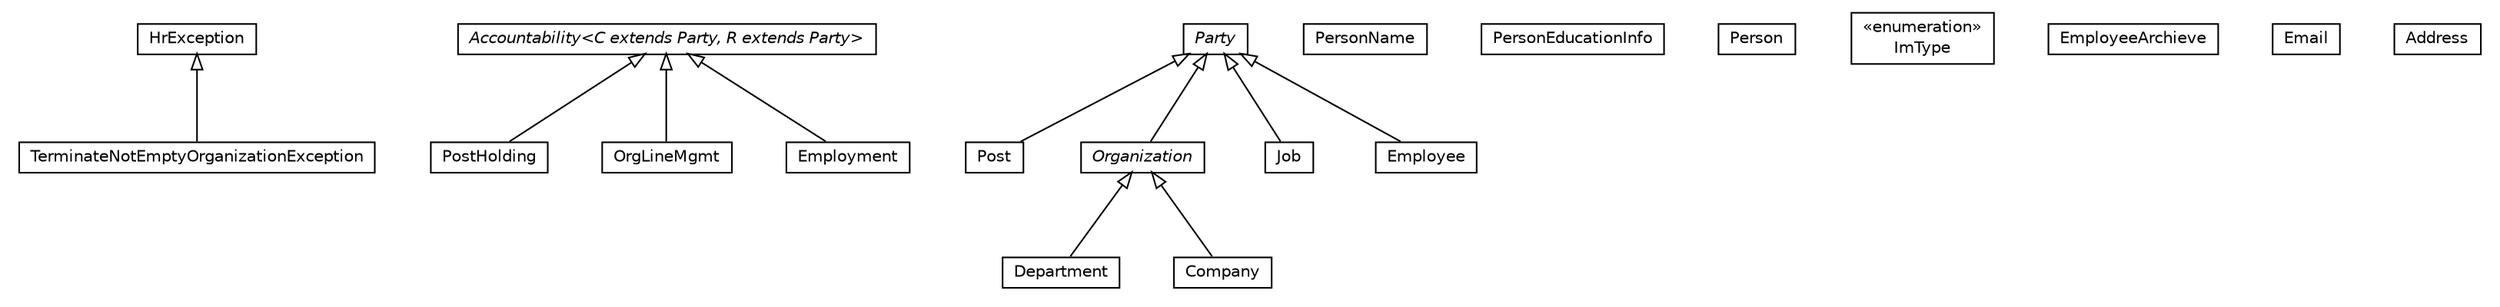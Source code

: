 #!/usr/local/bin/dot
#
# Class diagram 
# Generated by UMLGraph version R5_6_6-8-g8d7759 (http://www.umlgraph.org/)
#

digraph G {
	edge [fontname="Helvetica",fontsize=10,labelfontname="Helvetica",labelfontsize=10];
	node [fontname="Helvetica",fontsize=10,shape=plaintext];
	nodesep=0.25;
	ranksep=0.5;
	// org.dddlib.organisation.domain.TerminateNotEmptyOrganizationException
	c17702 [label=<<table title="org.dddlib.organisation.domain.TerminateNotEmptyOrganizationException" border="0" cellborder="1" cellspacing="0" cellpadding="2" port="p" href="./TerminateNotEmptyOrganizationException.html">
		<tr><td><table border="0" cellspacing="0" cellpadding="1">
<tr><td align="center" balign="center"> TerminateNotEmptyOrganizationException </td></tr>
		</table></td></tr>
		</table>>, URL="./TerminateNotEmptyOrganizationException.html", fontname="Helvetica", fontcolor="black", fontsize=10.0];
	// org.dddlib.organisation.domain.PostHolding
	c17703 [label=<<table title="org.dddlib.organisation.domain.PostHolding" border="0" cellborder="1" cellspacing="0" cellpadding="2" port="p" href="./PostHolding.html">
		<tr><td><table border="0" cellspacing="0" cellpadding="1">
<tr><td align="center" balign="center"> PostHolding </td></tr>
		</table></td></tr>
		</table>>, URL="./PostHolding.html", fontname="Helvetica", fontcolor="black", fontsize=10.0];
	// org.dddlib.organisation.domain.Post
	c17704 [label=<<table title="org.dddlib.organisation.domain.Post" border="0" cellborder="1" cellspacing="0" cellpadding="2" port="p" href="./Post.html">
		<tr><td><table border="0" cellspacing="0" cellpadding="1">
<tr><td align="center" balign="center"> Post </td></tr>
		</table></td></tr>
		</table>>, URL="./Post.html", fontname="Helvetica", fontcolor="black", fontsize=10.0];
	// org.dddlib.organisation.domain.PersonName
	c17705 [label=<<table title="org.dddlib.organisation.domain.PersonName" border="0" cellborder="1" cellspacing="0" cellpadding="2" port="p" href="./PersonName.html">
		<tr><td><table border="0" cellspacing="0" cellpadding="1">
<tr><td align="center" balign="center"> PersonName </td></tr>
		</table></td></tr>
		</table>>, URL="./PersonName.html", fontname="Helvetica", fontcolor="black", fontsize=10.0];
	// org.dddlib.organisation.domain.PersonEducationInfo
	c17706 [label=<<table title="org.dddlib.organisation.domain.PersonEducationInfo" border="0" cellborder="1" cellspacing="0" cellpadding="2" port="p" href="./PersonEducationInfo.html">
		<tr><td><table border="0" cellspacing="0" cellpadding="1">
<tr><td align="center" balign="center"> PersonEducationInfo </td></tr>
		</table></td></tr>
		</table>>, URL="./PersonEducationInfo.html", fontname="Helvetica", fontcolor="black", fontsize=10.0];
	// org.dddlib.organisation.domain.Person
	c17707 [label=<<table title="org.dddlib.organisation.domain.Person" border="0" cellborder="1" cellspacing="0" cellpadding="2" port="p" href="./Person.html">
		<tr><td><table border="0" cellspacing="0" cellpadding="1">
<tr><td align="center" balign="center"> Person </td></tr>
		</table></td></tr>
		</table>>, URL="./Person.html", fontname="Helvetica", fontcolor="black", fontsize=10.0];
	// org.dddlib.organisation.domain.Party
	c17708 [label=<<table title="org.dddlib.organisation.domain.Party" border="0" cellborder="1" cellspacing="0" cellpadding="2" port="p" href="./Party.html">
		<tr><td><table border="0" cellspacing="0" cellpadding="1">
<tr><td align="center" balign="center"><font face="Helvetica-Oblique"> Party </font></td></tr>
		</table></td></tr>
		</table>>, URL="./Party.html", fontname="Helvetica", fontcolor="black", fontsize=10.0];
	// org.dddlib.organisation.domain.Organization
	c17709 [label=<<table title="org.dddlib.organisation.domain.Organization" border="0" cellborder="1" cellspacing="0" cellpadding="2" port="p" href="./Organization.html">
		<tr><td><table border="0" cellspacing="0" cellpadding="1">
<tr><td align="center" balign="center"><font face="Helvetica-Oblique"> Organization </font></td></tr>
		</table></td></tr>
		</table>>, URL="./Organization.html", fontname="Helvetica", fontcolor="black", fontsize=10.0];
	// org.dddlib.organisation.domain.OrgLineMgmt
	c17710 [label=<<table title="org.dddlib.organisation.domain.OrgLineMgmt" border="0" cellborder="1" cellspacing="0" cellpadding="2" port="p" href="./OrgLineMgmt.html">
		<tr><td><table border="0" cellspacing="0" cellpadding="1">
<tr><td align="center" balign="center"> OrgLineMgmt </td></tr>
		</table></td></tr>
		</table>>, URL="./OrgLineMgmt.html", fontname="Helvetica", fontcolor="black", fontsize=10.0];
	// org.dddlib.organisation.domain.Job
	c17711 [label=<<table title="org.dddlib.organisation.domain.Job" border="0" cellborder="1" cellspacing="0" cellpadding="2" port="p" href="./Job.html">
		<tr><td><table border="0" cellspacing="0" cellpadding="1">
<tr><td align="center" balign="center"> Job </td></tr>
		</table></td></tr>
		</table>>, URL="./Job.html", fontname="Helvetica", fontcolor="black", fontsize=10.0];
	// org.dddlib.organisation.domain.ImType
	c17712 [label=<<table title="org.dddlib.organisation.domain.ImType" border="0" cellborder="1" cellspacing="0" cellpadding="2" port="p" href="./ImType.html">
		<tr><td><table border="0" cellspacing="0" cellpadding="1">
<tr><td align="center" balign="center"> &#171;enumeration&#187; </td></tr>
<tr><td align="center" balign="center"> ImType </td></tr>
		</table></td></tr>
		</table>>, URL="./ImType.html", fontname="Helvetica", fontcolor="black", fontsize=10.0];
	// org.dddlib.organisation.domain.HrException
	c17713 [label=<<table title="org.dddlib.organisation.domain.HrException" border="0" cellborder="1" cellspacing="0" cellpadding="2" port="p" href="./HrException.html">
		<tr><td><table border="0" cellspacing="0" cellpadding="1">
<tr><td align="center" balign="center"> HrException </td></tr>
		</table></td></tr>
		</table>>, URL="./HrException.html", fontname="Helvetica", fontcolor="black", fontsize=10.0];
	// org.dddlib.organisation.domain.Employment
	c17714 [label=<<table title="org.dddlib.organisation.domain.Employment" border="0" cellborder="1" cellspacing="0" cellpadding="2" port="p" href="./Employment.html">
		<tr><td><table border="0" cellspacing="0" cellpadding="1">
<tr><td align="center" balign="center"> Employment </td></tr>
		</table></td></tr>
		</table>>, URL="./Employment.html", fontname="Helvetica", fontcolor="black", fontsize=10.0];
	// org.dddlib.organisation.domain.EmployeeArchieve
	c17715 [label=<<table title="org.dddlib.organisation.domain.EmployeeArchieve" border="0" cellborder="1" cellspacing="0" cellpadding="2" port="p" href="./EmployeeArchieve.html">
		<tr><td><table border="0" cellspacing="0" cellpadding="1">
<tr><td align="center" balign="center"> EmployeeArchieve </td></tr>
		</table></td></tr>
		</table>>, URL="./EmployeeArchieve.html", fontname="Helvetica", fontcolor="black", fontsize=10.0];
	// org.dddlib.organisation.domain.Employee
	c17716 [label=<<table title="org.dddlib.organisation.domain.Employee" border="0" cellborder="1" cellspacing="0" cellpadding="2" port="p" href="./Employee.html">
		<tr><td><table border="0" cellspacing="0" cellpadding="1">
<tr><td align="center" balign="center"> Employee </td></tr>
		</table></td></tr>
		</table>>, URL="./Employee.html", fontname="Helvetica", fontcolor="black", fontsize=10.0];
	// org.dddlib.organisation.domain.Email
	c17717 [label=<<table title="org.dddlib.organisation.domain.Email" border="0" cellborder="1" cellspacing="0" cellpadding="2" port="p" href="./Email.html">
		<tr><td><table border="0" cellspacing="0" cellpadding="1">
<tr><td align="center" balign="center"> Email </td></tr>
		</table></td></tr>
		</table>>, URL="./Email.html", fontname="Helvetica", fontcolor="black", fontsize=10.0];
	// org.dddlib.organisation.domain.Department
	c17718 [label=<<table title="org.dddlib.organisation.domain.Department" border="0" cellborder="1" cellspacing="0" cellpadding="2" port="p" href="./Department.html">
		<tr><td><table border="0" cellspacing="0" cellpadding="1">
<tr><td align="center" balign="center"> Department </td></tr>
		</table></td></tr>
		</table>>, URL="./Department.html", fontname="Helvetica", fontcolor="black", fontsize=10.0];
	// org.dddlib.organisation.domain.Company
	c17719 [label=<<table title="org.dddlib.organisation.domain.Company" border="0" cellborder="1" cellspacing="0" cellpadding="2" port="p" href="./Company.html">
		<tr><td><table border="0" cellspacing="0" cellpadding="1">
<tr><td align="center" balign="center"> Company </td></tr>
		</table></td></tr>
		</table>>, URL="./Company.html", fontname="Helvetica", fontcolor="black", fontsize=10.0];
	// org.dddlib.organisation.domain.Address
	c17720 [label=<<table title="org.dddlib.organisation.domain.Address" border="0" cellborder="1" cellspacing="0" cellpadding="2" port="p" href="./Address.html">
		<tr><td><table border="0" cellspacing="0" cellpadding="1">
<tr><td align="center" balign="center"> Address </td></tr>
		</table></td></tr>
		</table>>, URL="./Address.html", fontname="Helvetica", fontcolor="black", fontsize=10.0];
	// org.dddlib.organisation.domain.Accountability<C extends org.dddlib.organisation.domain.Party, R extends org.dddlib.organisation.domain.Party>
	c17721 [label=<<table title="org.dddlib.organisation.domain.Accountability" border="0" cellborder="1" cellspacing="0" cellpadding="2" port="p" href="./Accountability.html">
		<tr><td><table border="0" cellspacing="0" cellpadding="1">
<tr><td align="center" balign="center"><font face="Helvetica-Oblique"> Accountability&lt;C extends Party, R extends Party&gt; </font></td></tr>
		</table></td></tr>
		</table>>, URL="./Accountability.html", fontname="Helvetica", fontcolor="black", fontsize=10.0];
	//org.dddlib.organisation.domain.TerminateNotEmptyOrganizationException extends org.dddlib.organisation.domain.HrException
	c17713:p -> c17702:p [dir=back,arrowtail=empty];
	//org.dddlib.organisation.domain.PostHolding extends org.dddlib.organisation.domain.Accountability<org.dddlib.organisation.domain.Post, org.dddlib.organisation.domain.Employee>
	c17721:p -> c17703:p [dir=back,arrowtail=empty];
	//org.dddlib.organisation.domain.Post extends org.dddlib.organisation.domain.Party
	c17708:p -> c17704:p [dir=back,arrowtail=empty];
	//org.dddlib.organisation.domain.Organization extends org.dddlib.organisation.domain.Party
	c17708:p -> c17709:p [dir=back,arrowtail=empty];
	//org.dddlib.organisation.domain.OrgLineMgmt extends org.dddlib.organisation.domain.Accountability<org.dddlib.organisation.domain.Organization, org.dddlib.organisation.domain.Organization>
	c17721:p -> c17710:p [dir=back,arrowtail=empty];
	//org.dddlib.organisation.domain.Job extends org.dddlib.organisation.domain.Party
	c17708:p -> c17711:p [dir=back,arrowtail=empty];
	//org.dddlib.organisation.domain.Employment extends org.dddlib.organisation.domain.Accountability<org.dddlib.organisation.domain.Company, org.dddlib.organisation.domain.Employee>
	c17721:p -> c17714:p [dir=back,arrowtail=empty];
	//org.dddlib.organisation.domain.Employee extends org.dddlib.organisation.domain.Party
	c17708:p -> c17716:p [dir=back,arrowtail=empty];
	//org.dddlib.organisation.domain.Department extends org.dddlib.organisation.domain.Organization
	c17709:p -> c17718:p [dir=back,arrowtail=empty];
	//org.dddlib.organisation.domain.Company extends org.dddlib.organisation.domain.Organization
	c17709:p -> c17719:p [dir=back,arrowtail=empty];
}

